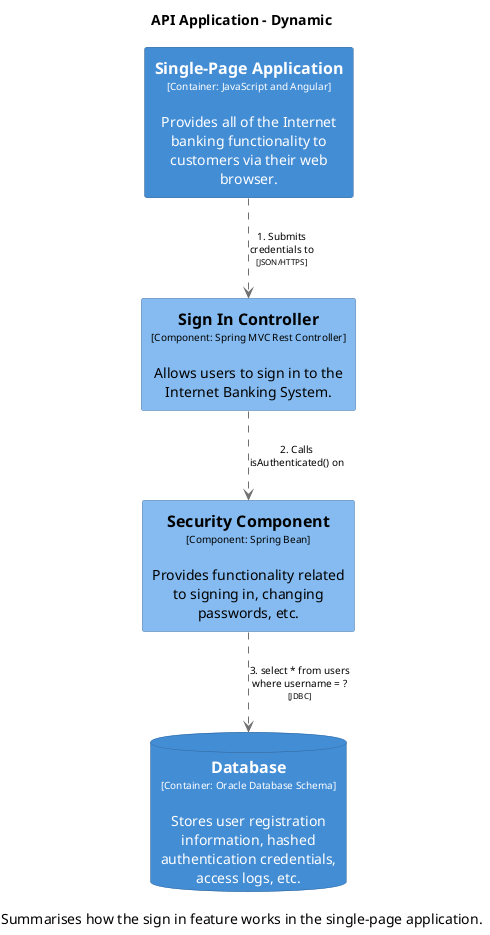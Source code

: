 @startuml(id=SignIn)
title API Application - Dynamic
caption Summarises how the sign in feature works in the single-page application.

skinparam {
  shadowing false
  arrowFontSize 10
  defaultTextAlignment center
  wrapWidth 200
  maxMessageSize 100
}
hide stereotype
top to bottom direction
skinparam rectangle<<12>> {
  BackgroundColor #85bbf0
  FontColor #000000
  BorderColor #5D82A8
}
skinparam rectangle<<15>> {
  BackgroundColor #85bbf0
  FontColor #000000
  BorderColor #5D82A8
}
skinparam database<<18>> {
  BackgroundColor #438dd5
  FontColor #ffffff
  BorderColor #2E6295
}
skinparam rectangle<<8>> {
  BackgroundColor #438dd5
  FontColor #ffffff
  BorderColor #2E6295
}
rectangle "==Single-Page Application\n<size:10>[Container: JavaScript and Angular]</size>\n\nProvides all of the Internet banking functionality to customers via their web browser." <<8>> as 8
rectangle "==Sign In Controller\n<size:10>[Component: Spring MVC Rest Controller]</size>\n\nAllows users to sign in to the Internet Banking System." <<12>> as 12
rectangle "==Security Component\n<size:10>[Component: Spring Bean]</size>\n\nProvides functionality related to signing in, changing passwords, etc." <<15>> as 15
database "==Database\n<size:10>[Container: Oracle Database Schema]</size>\n\nStores user registration information, hashed authentication credentials, access logs, etc." <<18>> as 18
8 .[#707070].> 12 : "1. Submits credentials to\n<size:8>[JSON/HTTPS]</size>"
12 .[#707070].> 15 : "2. Calls isAuthenticated() on"
15 .[#707070].> 18 : "3. select * from users where username = ?\n<size:8>[JDBC]</size>"
@enduml